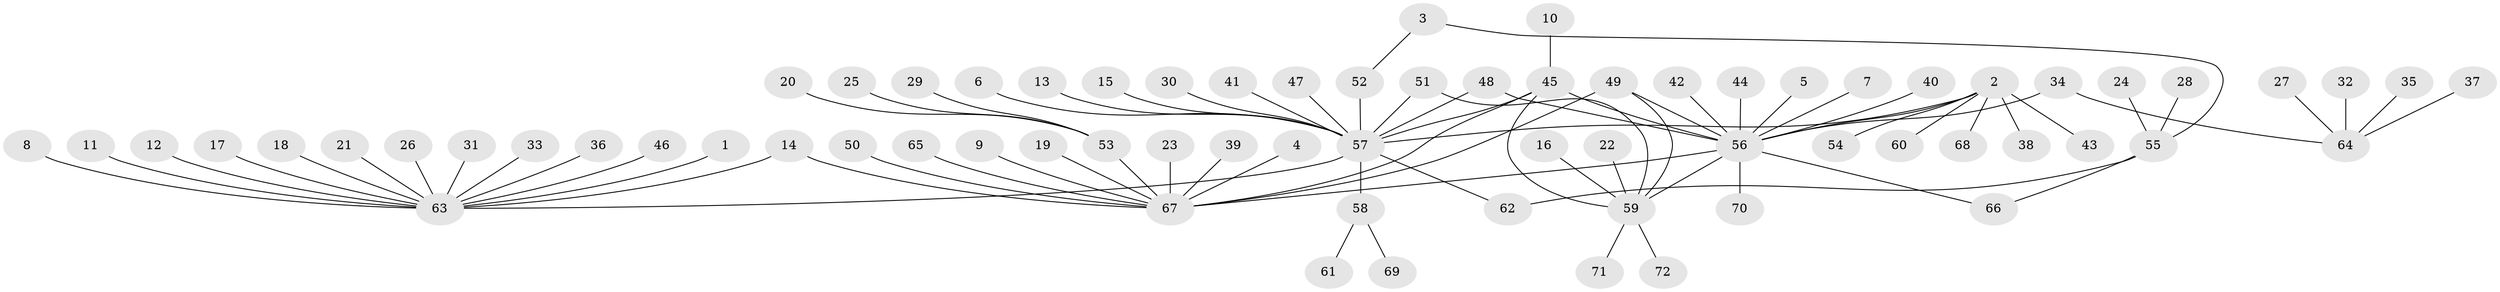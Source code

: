 // original degree distribution, {6: 0.020833333333333332, 5: 0.027777777777777776, 16: 0.013888888888888888, 12: 0.006944444444444444, 7: 0.006944444444444444, 18: 0.006944444444444444, 1: 0.6527777777777778, 11: 0.006944444444444444, 4: 0.05555555555555555, 2: 0.16666666666666666, 8: 0.006944444444444444, 3: 0.027777777777777776}
// Generated by graph-tools (version 1.1) at 2025/26/03/09/25 03:26:08]
// undirected, 72 vertices, 81 edges
graph export_dot {
graph [start="1"]
  node [color=gray90,style=filled];
  1;
  2;
  3;
  4;
  5;
  6;
  7;
  8;
  9;
  10;
  11;
  12;
  13;
  14;
  15;
  16;
  17;
  18;
  19;
  20;
  21;
  22;
  23;
  24;
  25;
  26;
  27;
  28;
  29;
  30;
  31;
  32;
  33;
  34;
  35;
  36;
  37;
  38;
  39;
  40;
  41;
  42;
  43;
  44;
  45;
  46;
  47;
  48;
  49;
  50;
  51;
  52;
  53;
  54;
  55;
  56;
  57;
  58;
  59;
  60;
  61;
  62;
  63;
  64;
  65;
  66;
  67;
  68;
  69;
  70;
  71;
  72;
  1 -- 63 [weight=1.0];
  2 -- 38 [weight=1.0];
  2 -- 43 [weight=1.0];
  2 -- 54 [weight=1.0];
  2 -- 56 [weight=1.0];
  2 -- 57 [weight=1.0];
  2 -- 60 [weight=1.0];
  2 -- 68 [weight=1.0];
  3 -- 52 [weight=1.0];
  3 -- 55 [weight=1.0];
  4 -- 67 [weight=1.0];
  5 -- 56 [weight=1.0];
  6 -- 57 [weight=1.0];
  7 -- 56 [weight=1.0];
  8 -- 63 [weight=1.0];
  9 -- 67 [weight=1.0];
  10 -- 45 [weight=1.0];
  11 -- 63 [weight=1.0];
  12 -- 63 [weight=1.0];
  13 -- 57 [weight=1.0];
  14 -- 63 [weight=1.0];
  14 -- 67 [weight=1.0];
  15 -- 57 [weight=1.0];
  16 -- 59 [weight=1.0];
  17 -- 63 [weight=1.0];
  18 -- 63 [weight=1.0];
  19 -- 67 [weight=1.0];
  20 -- 53 [weight=1.0];
  21 -- 63 [weight=1.0];
  22 -- 59 [weight=1.0];
  23 -- 67 [weight=1.0];
  24 -- 55 [weight=1.0];
  25 -- 53 [weight=1.0];
  26 -- 63 [weight=1.0];
  27 -- 64 [weight=1.0];
  28 -- 55 [weight=1.0];
  29 -- 53 [weight=1.0];
  30 -- 57 [weight=1.0];
  31 -- 63 [weight=1.0];
  32 -- 64 [weight=1.0];
  33 -- 63 [weight=1.0];
  34 -- 56 [weight=1.0];
  34 -- 64 [weight=1.0];
  35 -- 64 [weight=1.0];
  36 -- 63 [weight=1.0];
  37 -- 64 [weight=1.0];
  39 -- 67 [weight=1.0];
  40 -- 56 [weight=1.0];
  41 -- 57 [weight=1.0];
  42 -- 56 [weight=1.0];
  44 -- 56 [weight=1.0];
  45 -- 56 [weight=1.0];
  45 -- 57 [weight=1.0];
  45 -- 59 [weight=1.0];
  45 -- 67 [weight=1.0];
  46 -- 63 [weight=1.0];
  47 -- 57 [weight=1.0];
  48 -- 56 [weight=1.0];
  48 -- 57 [weight=1.0];
  49 -- 56 [weight=1.0];
  49 -- 59 [weight=1.0];
  49 -- 67 [weight=1.0];
  50 -- 67 [weight=1.0];
  51 -- 57 [weight=2.0];
  51 -- 59 [weight=1.0];
  52 -- 57 [weight=1.0];
  53 -- 67 [weight=1.0];
  55 -- 62 [weight=1.0];
  55 -- 66 [weight=1.0];
  56 -- 59 [weight=1.0];
  56 -- 66 [weight=1.0];
  56 -- 67 [weight=2.0];
  56 -- 70 [weight=1.0];
  57 -- 58 [weight=1.0];
  57 -- 62 [weight=1.0];
  57 -- 63 [weight=1.0];
  58 -- 61 [weight=1.0];
  58 -- 69 [weight=1.0];
  59 -- 71 [weight=1.0];
  59 -- 72 [weight=1.0];
  65 -- 67 [weight=1.0];
}
